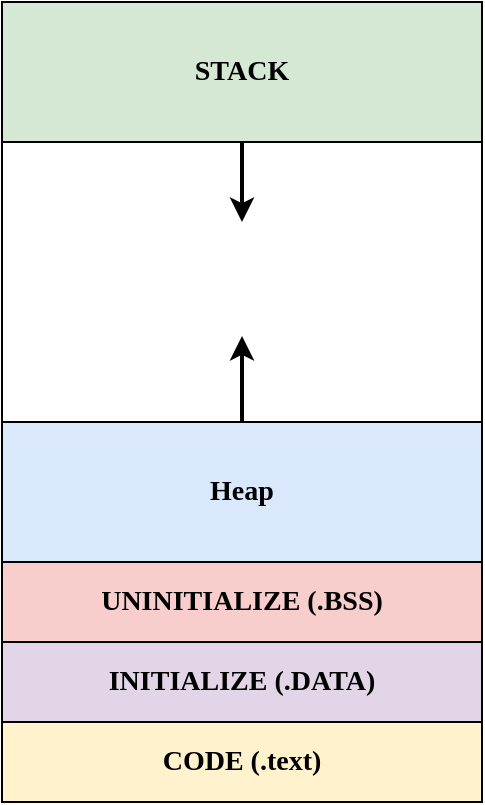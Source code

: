 <mxfile version="24.6.1" type="device">
  <diagram name="Página-1" id="p8f-8EjKs7_p5lhnpXSb">
    <mxGraphModel dx="880" dy="532" grid="1" gridSize="10" guides="1" tooltips="1" connect="1" arrows="1" fold="1" page="1" pageScale="1" pageWidth="827" pageHeight="1169" math="0" shadow="0">
      <root>
        <mxCell id="0" />
        <mxCell id="1" parent="0" />
        <mxCell id="QK6k8lFPqulPiPessBOS-1" value="" style="rounded=0;whiteSpace=wrap;html=1;fillColor=none;" parent="1" vertex="1">
          <mxGeometry x="360" y="120" width="240" height="400" as="geometry" />
        </mxCell>
        <mxCell id="QK6k8lFPqulPiPessBOS-2" value="&lt;font size=&quot;1&quot; face=&quot;Lucida Console&quot;&gt;&lt;b style=&quot;font-size: 14px;&quot;&gt;CODE (.text)&lt;/b&gt;&lt;/font&gt;" style="rounded=0;whiteSpace=wrap;html=1;fillColor=#fff2cc;strokeColor=#000000;" parent="1" vertex="1">
          <mxGeometry x="360" y="480" width="240" height="40" as="geometry" />
        </mxCell>
        <mxCell id="QK6k8lFPqulPiPessBOS-3" value="&lt;font size=&quot;1&quot; face=&quot;Lucida Console&quot;&gt;&lt;b style=&quot;font-size: 14px;&quot;&gt;INITIALIZE (.DATA)&lt;/b&gt;&lt;/font&gt;" style="rounded=0;whiteSpace=wrap;html=1;fillColor=#e1d5e7;strokeColor=#000000;" parent="1" vertex="1">
          <mxGeometry x="360" y="440" width="240" height="40" as="geometry" />
        </mxCell>
        <mxCell id="QK6k8lFPqulPiPessBOS-4" value="&lt;b style=&quot;font-family: &amp;quot;Lucida Console&amp;quot;; font-size: 14px;&quot;&gt;UNINITIALIZE (.BSS)&lt;/b&gt;" style="rounded=0;whiteSpace=wrap;html=1;fillColor=#f8cecc;strokeColor=#000000;" parent="1" vertex="1">
          <mxGeometry x="360" y="400" width="240" height="40" as="geometry" />
        </mxCell>
        <mxCell id="QK6k8lFPqulPiPessBOS-5" value="&lt;font face=&quot;Lucida Console&quot;&gt;&lt;span style=&quot;font-size: 14px;&quot;&gt;&lt;b&gt;Heap&lt;/b&gt;&lt;/span&gt;&lt;/font&gt;" style="rounded=0;whiteSpace=wrap;html=1;fillColor=#dae8fc;strokeColor=#000000;" parent="1" vertex="1">
          <mxGeometry x="360" y="330" width="240" height="70" as="geometry" />
        </mxCell>
        <mxCell id="QK6k8lFPqulPiPessBOS-6" value="&lt;font size=&quot;1&quot; face=&quot;Lucida Console&quot;&gt;&lt;b style=&quot;font-size: 14px;&quot;&gt;STACK&lt;/b&gt;&lt;/font&gt;" style="rounded=0;whiteSpace=wrap;html=1;fillColor=#d5e8d4;strokeColor=#000000;" parent="1" vertex="1">
          <mxGeometry x="360" y="120" width="240" height="70" as="geometry" />
        </mxCell>
        <mxCell id="QK6k8lFPqulPiPessBOS-8" value="" style="endArrow=classic;html=1;rounded=0;exitX=0.5;exitY=1;exitDx=0;exitDy=0;strokeWidth=2;" parent="1" source="QK6k8lFPqulPiPessBOS-6" edge="1">
          <mxGeometry width="50" height="50" relative="1" as="geometry">
            <mxPoint x="460" y="280" as="sourcePoint" />
            <mxPoint x="480" y="230" as="targetPoint" />
          </mxGeometry>
        </mxCell>
        <mxCell id="QK6k8lFPqulPiPessBOS-9" value="" style="endArrow=classic;html=1;rounded=0;exitX=0.5;exitY=0;exitDx=0;exitDy=0;strokeWidth=2;" parent="1" source="QK6k8lFPqulPiPessBOS-5" edge="1">
          <mxGeometry width="50" height="50" relative="1" as="geometry">
            <mxPoint x="490" y="310" as="sourcePoint" />
            <mxPoint x="480" y="287" as="targetPoint" />
          </mxGeometry>
        </mxCell>
      </root>
    </mxGraphModel>
  </diagram>
</mxfile>
